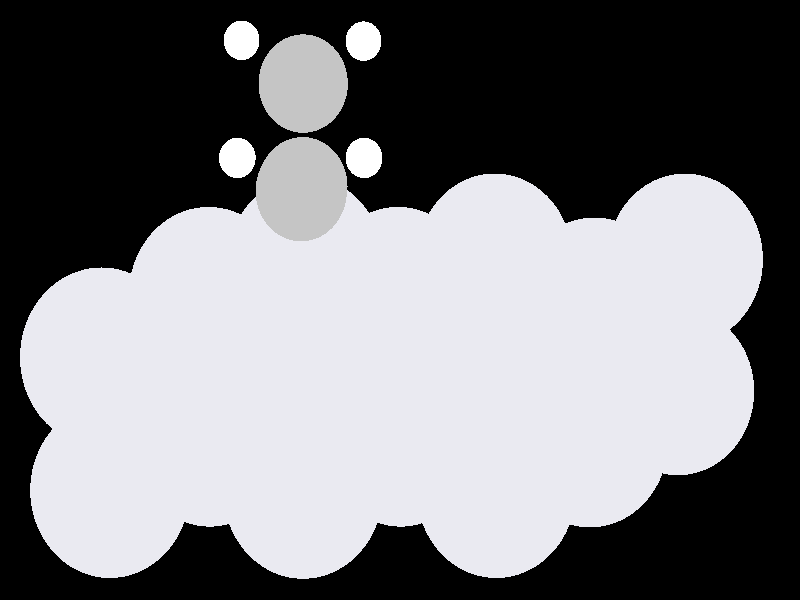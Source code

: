 #include "colors.inc"
#include "finish.inc"

global_settings {assumed_gamma 1 max_trace_level 6}
background {color White transmit 1.0}
camera {perspective
  right -11.36*x up 7.73*y
  direction 100.00*z
  location <0,0,100.00> look_at <0,0,0>}


light_source {<  2.00,   3.00,  40.00> color White
  area_light <0.70, 0, 0>, <0, 0.70, 0>, 3, 3
  adaptive 1 jitter}
// no fog
#declare simple = finish {phong 0.7}
#declare pale = finish {ambient 0.5 diffuse 0.85 roughness 0.001 specular 0.200 }
#declare intermediate = finish {ambient 0.3 diffuse 0.6 specular 0.1 roughness 0.04}
#declare vmd = finish {ambient 0.0 diffuse 0.65 phong 0.1 phong_size 40.0 specular 0.5 }
#declare jmol = finish {ambient 0.2 diffuse 0.6 specular 1 roughness 0.001 metallic}
#declare ase2 = finish {ambient 0.05 brilliance 3 diffuse 0.6 metallic specular 0.7 roughness 0.04 reflection 0.15}
#declare ase3 = finish {ambient 0.15 brilliance 2 diffuse 0.6 metallic specular 1.0 roughness 0.001 reflection 0.0}
#declare glass = finish {ambient 0.05 diffuse 0.3 specular 1.0 roughness 0.001}
#declare glass2 = finish {ambient 0.01 diffuse 0.3 specular 1.0 reflection 0.25 roughness 0.001}
#declare Rcell = 0.050;
#declare Rbond = 0.100;

#macro atom(LOC, R, COL, TRANS, FIN)
  sphere{LOC, R texture{pigment{color COL transmit TRANS} finish{FIN}}}
#end
#macro constrain(LOC, R, COL, TRANS FIN)
union{torus{R, Rcell rotate 45*z texture{pigment{color COL transmit TRANS} finish{FIN}}}
     torus{R, Rcell rotate -45*z texture{pigment{color COL transmit TRANS} finish{FIN}}}
     translate LOC}
#end

// no cell vertices
atom(< -4.22,  -2.51,  -2.49>, 1.16, rgb <0.82, 0.82, 0.88>, 0.0, ase3) // #0
atom(< -1.41,  -2.52,  -2.48>, 1.16, rgb <0.82, 0.82, 0.88>, 0.0, ase3) // #1
atom(<  1.40,  -2.51,  -2.49>, 1.16, rgb <0.82, 0.82, 0.88>, 0.0, ase3) // #2
atom(< -2.83,  -1.90,  -4.83>, 1.16, rgb <0.82, 0.82, 0.88>, 0.0, ase3) // #3
atom(<  0.01,  -1.90,  -4.83>, 1.16, rgb <0.82, 0.82, 0.88>, 0.0, ase3) // #4
atom(<  2.83,  -1.91,  -4.84>, 1.16, rgb <0.82, 0.82, 0.88>, 0.0, ase3) // #5
atom(< -1.41,  -1.31,  -7.24>, 1.16, rgb <0.82, 0.82, 0.88>, 0.0, ase3) // #6
atom(<  1.43,  -1.26,  -7.21>, 1.16, rgb <0.82, 0.82, 0.88>, 0.0, ase3) // #7
atom(<  4.23,  -1.26,  -7.21>, 1.16, rgb <0.82, 0.82, 0.88>, 0.0, ase3) // #8
atom(< -4.25,  -0.74,  -0.30>, 1.16, rgb <0.82, 0.82, 0.88>, 0.0, ase3) // #9
atom(< -1.41,  -0.66,  -0.22>, 1.16, rgb <0.82, 0.82, 0.88>, 0.0, ase3) // #10
atom(<  1.43,  -0.74,  -0.30>, 1.16, rgb <0.82, 0.82, 0.88>, 0.0, ase3) // #11
atom(< -2.79,   0.07,  -2.62>, 1.16, rgb <0.82, 0.82, 0.88>, 0.0, ase3) // #12
atom(< -0.03,   0.07,  -2.62>, 1.16, rgb <0.82, 0.82, 0.88>, 0.0, ase3) // #13
atom(<  2.83,  -0.07,  -2.66>, 1.16, rgb <0.82, 0.82, 0.88>, 0.0, ase3) // #14
atom(< -1.41,   0.51,  -5.09>, 1.16, rgb <0.82, 0.82, 0.88>, 0.0, ase3) // #15
atom(<  1.41,   0.55,  -5.01>, 1.16, rgb <0.82, 0.82, 0.88>, 0.0, ase3) // #16
atom(<  4.25,   0.55,  -5.01>, 1.16, rgb <0.82, 0.82, 0.88>, 0.0, ase3) // #17
atom(< -1.41,   1.49,  -1.95>, 0.65, rgb <0.56, 0.56, 0.56>, 0.0, ase3) // #18
atom(< -1.41,   2.86,  -2.58>, 0.65, rgb <0.56, 0.56, 0.56>, 0.0, ase3) // #19
atom(< -1.41,   1.41,  -0.46>, 0.65, rgb <0.56, 0.56, 0.56>, 0.0, ase3) // #20
atom(< -2.30,   3.42,  -2.24>, 0.26, rgb <1.00, 1.00, 1.00>, 0.0, ase3) // #21
atom(< -0.53,   3.41,  -2.25>, 0.26, rgb <1.00, 1.00, 1.00>, 0.0, ase3) // #22
atom(< -1.42,   2.83,  -3.67>, 0.26, rgb <1.00, 1.00, 1.00>, 0.0, ase3) // #23
atom(< -2.31,   1.83,   0.00>, 0.26, rgb <1.00, 1.00, 1.00>, 0.0, ase3) // #24
atom(< -0.51,   1.83,  -0.00>, 0.26, rgb <1.00, 1.00, 1.00>, 0.0, ase3) // #25

// no constraints
